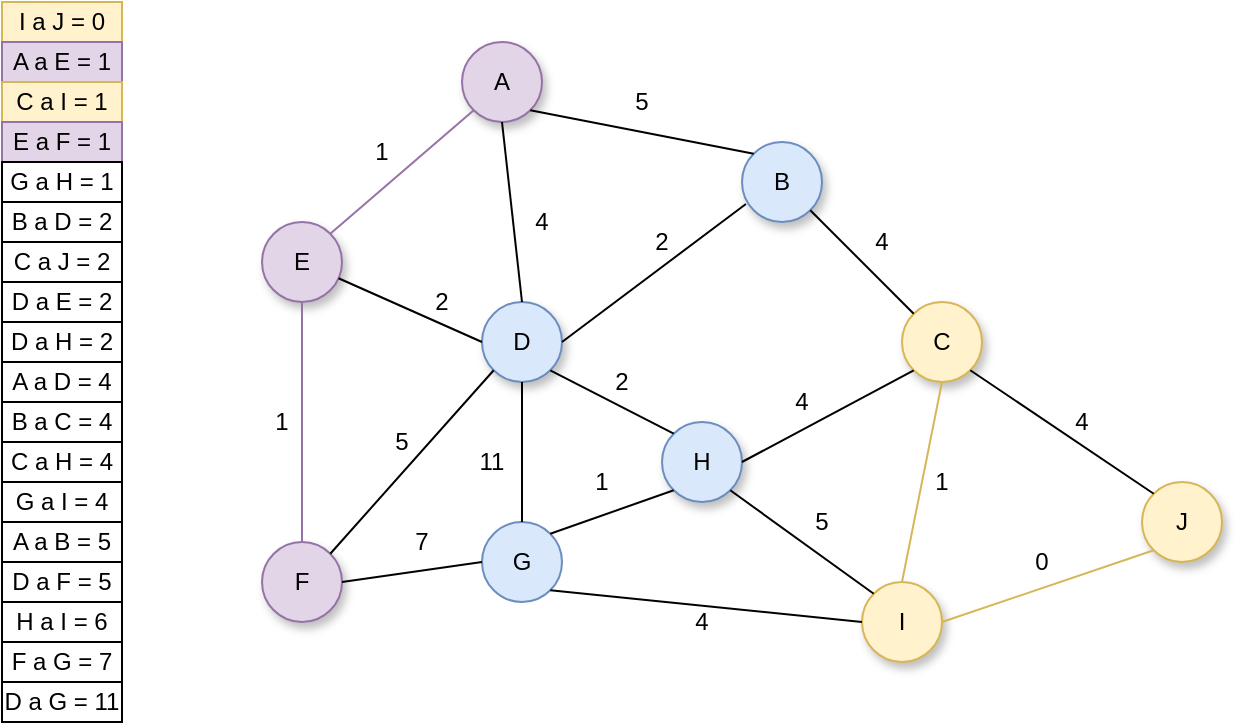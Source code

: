 <mxfile version="13.3.9" type="device"><diagram id="WfM65lhACO_H__CKuHZ-" name="Página-1"><mxGraphModel dx="835" dy="406" grid="1" gridSize="10" guides="1" tooltips="1" connect="1" arrows="1" fold="1" page="1" pageScale="1" pageWidth="850" pageHeight="1100" math="0" shadow="0"><root><mxCell id="0"/><mxCell id="1" parent="0"/><mxCell id="Jac7VLMFXZO0448CB0tv-1" value="" style="ellipse;whiteSpace=wrap;html=1;aspect=fixed;fillColor=#e1d5e7;strokeColor=#9673a6;shadow=1;" parent="1" vertex="1"><mxGeometry x="420" y="430" width="40" height="40" as="geometry"/></mxCell><mxCell id="Jac7VLMFXZO0448CB0tv-2" value="A" style="text;html=1;strokeColor=none;fillColor=none;align=center;verticalAlign=middle;whiteSpace=wrap;rounded=0;shadow=0;" parent="1" vertex="1"><mxGeometry x="430" y="440" width="20" height="20" as="geometry"/></mxCell><mxCell id="Jac7VLMFXZO0448CB0tv-3" value="" style="ellipse;whiteSpace=wrap;html=1;aspect=fixed;fillColor=#dae8fc;strokeColor=#6c8ebf;shadow=1;" parent="1" vertex="1"><mxGeometry x="560" y="480" width="40" height="40" as="geometry"/></mxCell><mxCell id="Jac7VLMFXZO0448CB0tv-4" value="B" style="text;html=1;strokeColor=none;fillColor=none;align=center;verticalAlign=middle;whiteSpace=wrap;rounded=0;shadow=0;" parent="1" vertex="1"><mxGeometry x="570" y="490" width="20" height="20" as="geometry"/></mxCell><mxCell id="Jac7VLMFXZO0448CB0tv-5" value="" style="ellipse;whiteSpace=wrap;html=1;aspect=fixed;fillColor=#e1d5e7;strokeColor=#9673a6;shadow=1;" parent="1" vertex="1"><mxGeometry x="320" y="520" width="40" height="40" as="geometry"/></mxCell><mxCell id="Jac7VLMFXZO0448CB0tv-6" value="E" style="text;html=1;strokeColor=none;fillColor=none;align=center;verticalAlign=middle;whiteSpace=wrap;rounded=0;shadow=0;" parent="1" vertex="1"><mxGeometry x="330" y="530" width="20" height="20" as="geometry"/></mxCell><mxCell id="Jac7VLMFXZO0448CB0tv-7" value="" style="ellipse;whiteSpace=wrap;html=1;aspect=fixed;fillColor=#dae8fc;strokeColor=#6c8ebf;shadow=1;" parent="1" vertex="1"><mxGeometry x="430" y="560" width="40" height="40" as="geometry"/></mxCell><mxCell id="Jac7VLMFXZO0448CB0tv-8" value="D" style="text;html=1;strokeColor=none;fillColor=none;align=center;verticalAlign=middle;whiteSpace=wrap;rounded=0;shadow=0;" parent="1" vertex="1"><mxGeometry x="440" y="570" width="20" height="20" as="geometry"/></mxCell><mxCell id="Jac7VLMFXZO0448CB0tv-9" value="" style="ellipse;whiteSpace=wrap;html=1;aspect=fixed;fillColor=#e1d5e7;strokeColor=#9673a6;shadow=1;" parent="1" vertex="1"><mxGeometry x="320" y="680" width="40" height="40" as="geometry"/></mxCell><mxCell id="Jac7VLMFXZO0448CB0tv-10" value="F" style="text;html=1;strokeColor=none;fillColor=none;align=center;verticalAlign=middle;whiteSpace=wrap;rounded=0;shadow=0;" parent="1" vertex="1"><mxGeometry x="330" y="690" width="20" height="20" as="geometry"/></mxCell><mxCell id="Jac7VLMFXZO0448CB0tv-11" value="" style="ellipse;whiteSpace=wrap;html=1;aspect=fixed;fillColor=#dae8fc;strokeColor=#6c8ebf;shadow=0;" parent="1" vertex="1"><mxGeometry x="430" y="670" width="40" height="40" as="geometry"/></mxCell><mxCell id="Jac7VLMFXZO0448CB0tv-12" value="G" style="text;html=1;strokeColor=none;fillColor=none;align=center;verticalAlign=middle;whiteSpace=wrap;rounded=0;shadow=1;" parent="1" vertex="1"><mxGeometry x="440" y="680" width="20" height="20" as="geometry"/></mxCell><mxCell id="Jac7VLMFXZO0448CB0tv-13" value="" style="ellipse;whiteSpace=wrap;html=1;aspect=fixed;fillColor=#dae8fc;strokeColor=#6c8ebf;shadow=1;" parent="1" vertex="1"><mxGeometry x="520" y="620" width="40" height="40" as="geometry"/></mxCell><mxCell id="Jac7VLMFXZO0448CB0tv-14" value="H" style="text;html=1;strokeColor=none;fillColor=none;align=center;verticalAlign=middle;whiteSpace=wrap;rounded=0;shadow=0;" parent="1" vertex="1"><mxGeometry x="530" y="630" width="20" height="20" as="geometry"/></mxCell><mxCell id="Jac7VLMFXZO0448CB0tv-15" value="" style="ellipse;whiteSpace=wrap;html=1;aspect=fixed;fillColor=#fff2cc;strokeColor=#d6b656;shadow=1;" parent="1" vertex="1"><mxGeometry x="640" y="560" width="40" height="40" as="geometry"/></mxCell><mxCell id="Jac7VLMFXZO0448CB0tv-16" value="C" style="text;html=1;strokeColor=none;fillColor=none;align=center;verticalAlign=middle;whiteSpace=wrap;rounded=0;shadow=1;" parent="1" vertex="1"><mxGeometry x="650" y="570" width="20" height="20" as="geometry"/></mxCell><mxCell id="Jac7VLMFXZO0448CB0tv-17" value="" style="ellipse;whiteSpace=wrap;html=1;aspect=fixed;fillColor=#fff2cc;strokeColor=#d6b656;shadow=1;" parent="1" vertex="1"><mxGeometry x="620" y="700" width="40" height="40" as="geometry"/></mxCell><mxCell id="Jac7VLMFXZO0448CB0tv-18" value="I" style="text;html=1;strokeColor=none;fillColor=none;align=center;verticalAlign=middle;whiteSpace=wrap;rounded=0;shadow=1;" parent="1" vertex="1"><mxGeometry x="630" y="710" width="20" height="20" as="geometry"/></mxCell><mxCell id="Jac7VLMFXZO0448CB0tv-19" value="" style="ellipse;whiteSpace=wrap;html=1;aspect=fixed;fillColor=#fff2cc;strokeColor=#d6b656;shadow=1;" parent="1" vertex="1"><mxGeometry x="760" y="650" width="40" height="40" as="geometry"/></mxCell><mxCell id="Jac7VLMFXZO0448CB0tv-20" value="J" style="text;html=1;strokeColor=none;fillColor=none;align=center;verticalAlign=middle;whiteSpace=wrap;rounded=0;shadow=1;" parent="1" vertex="1"><mxGeometry x="770" y="660" width="20" height="20" as="geometry"/></mxCell><mxCell id="Jac7VLMFXZO0448CB0tv-21" value="" style="endArrow=none;html=1;entryX=0;entryY=1;entryDx=0;entryDy=0;exitX=1;exitY=0;exitDx=0;exitDy=0;shadow=0;fillColor=#e1d5e7;strokeColor=#9673a6;" parent="1" source="Jac7VLMFXZO0448CB0tv-5" target="Jac7VLMFXZO0448CB0tv-1" edge="1"><mxGeometry width="50" height="50" relative="1" as="geometry"><mxPoint x="425" y="540" as="sourcePoint"/><mxPoint x="475" y="490" as="targetPoint"/></mxGeometry></mxCell><mxCell id="Jac7VLMFXZO0448CB0tv-22" value="" style="endArrow=none;html=1;entryX=0;entryY=0.5;entryDx=0;entryDy=0;shadow=0;" parent="1" source="Jac7VLMFXZO0448CB0tv-5" target="Jac7VLMFXZO0448CB0tv-7" edge="1"><mxGeometry width="50" height="50" relative="1" as="geometry"><mxPoint x="390" y="554" as="sourcePoint"/><mxPoint x="540" y="550" as="targetPoint"/></mxGeometry></mxCell><mxCell id="Jac7VLMFXZO0448CB0tv-23" value="" style="endArrow=none;html=1;exitX=1;exitY=0.5;exitDx=0;exitDy=0;entryX=0.049;entryY=0.775;entryDx=0;entryDy=0;entryPerimeter=0;shadow=0;" parent="1" source="Jac7VLMFXZO0448CB0tv-7" target="Jac7VLMFXZO0448CB0tv-3" edge="1"><mxGeometry width="50" height="50" relative="1" as="geometry"><mxPoint x="490" y="600" as="sourcePoint"/><mxPoint x="540" y="550" as="targetPoint"/></mxGeometry></mxCell><mxCell id="Jac7VLMFXZO0448CB0tv-26" value="" style="endArrow=none;html=1;exitX=0.5;exitY=1;exitDx=0;exitDy=0;entryX=0.5;entryY=0;entryDx=0;entryDy=0;shadow=0;fillColor=#e1d5e7;strokeColor=#9673a6;" parent="1" source="Jac7VLMFXZO0448CB0tv-5" target="Jac7VLMFXZO0448CB0tv-9" edge="1"><mxGeometry width="50" height="50" relative="1" as="geometry"><mxPoint x="490" y="600" as="sourcePoint"/><mxPoint x="540" y="550" as="targetPoint"/></mxGeometry></mxCell><mxCell id="Jac7VLMFXZO0448CB0tv-30" value="" style="endArrow=none;html=1;exitX=1;exitY=0;exitDx=0;exitDy=0;entryX=0;entryY=1;entryDx=0;entryDy=0;shadow=0;" parent="1" source="Jac7VLMFXZO0448CB0tv-11" target="Jac7VLMFXZO0448CB0tv-13" edge="1"><mxGeometry width="50" height="50" relative="1" as="geometry"><mxPoint x="490" y="600" as="sourcePoint"/><mxPoint x="540" y="550" as="targetPoint"/></mxGeometry></mxCell><mxCell id="Jac7VLMFXZO0448CB0tv-31" value="" style="endArrow=none;html=1;entryX=0;entryY=0;entryDx=0;entryDy=0;exitX=1;exitY=1;exitDx=0;exitDy=0;shadow=0;" parent="1" source="Jac7VLMFXZO0448CB0tv-7" target="Jac7VLMFXZO0448CB0tv-13" edge="1"><mxGeometry width="50" height="50" relative="1" as="geometry"><mxPoint x="467" y="616" as="sourcePoint"/><mxPoint x="540" y="550" as="targetPoint"/></mxGeometry></mxCell><mxCell id="Jac7VLMFXZO0448CB0tv-33" value="" style="endArrow=none;html=1;entryX=0;entryY=0;entryDx=0;entryDy=0;exitX=1;exitY=1;exitDx=0;exitDy=0;shadow=0;" parent="1" source="Jac7VLMFXZO0448CB0tv-3" target="Jac7VLMFXZO0448CB0tv-15" edge="1"><mxGeometry width="50" height="50" relative="1" as="geometry"><mxPoint x="490" y="600" as="sourcePoint"/><mxPoint x="540" y="550" as="targetPoint"/></mxGeometry></mxCell><mxCell id="Jac7VLMFXZO0448CB0tv-36" value="" style="endArrow=none;html=1;exitX=0.5;exitY=0;exitDx=0;exitDy=0;entryX=0.5;entryY=1;entryDx=0;entryDy=0;shadow=0;fillColor=#fff2cc;strokeColor=#d6b656;" parent="1" source="Jac7VLMFXZO0448CB0tv-17" target="Jac7VLMFXZO0448CB0tv-15" edge="1"><mxGeometry width="50" height="50" relative="1" as="geometry"><mxPoint x="490" y="620" as="sourcePoint"/><mxPoint x="540" y="570" as="targetPoint"/></mxGeometry></mxCell><mxCell id="Jac7VLMFXZO0448CB0tv-37" value="" style="endArrow=none;html=1;exitX=1;exitY=0.5;exitDx=0;exitDy=0;entryX=0;entryY=1;entryDx=0;entryDy=0;shadow=0;fillColor=#fff2cc;strokeColor=#d6b656;" parent="1" source="Jac7VLMFXZO0448CB0tv-17" target="Jac7VLMFXZO0448CB0tv-19" edge="1"><mxGeometry width="50" height="50" relative="1" as="geometry"><mxPoint x="570" y="620" as="sourcePoint"/><mxPoint x="620" y="570" as="targetPoint"/></mxGeometry></mxCell><mxCell id="Jac7VLMFXZO0448CB0tv-39" value="1" style="text;html=1;strokeColor=none;fillColor=none;align=center;verticalAlign=middle;whiteSpace=wrap;rounded=0;shadow=0;" parent="1" vertex="1"><mxGeometry x="370" y="480" width="20" height="10" as="geometry"/></mxCell><mxCell id="Jac7VLMFXZO0448CB0tv-40" value="2" style="text;html=1;strokeColor=none;fillColor=none;align=center;verticalAlign=middle;whiteSpace=wrap;rounded=0;shadow=0;" parent="1" vertex="1"><mxGeometry x="400" y="550" width="20" height="20" as="geometry"/></mxCell><mxCell id="Jac7VLMFXZO0448CB0tv-44" value="2" style="text;html=1;strokeColor=none;fillColor=none;align=center;verticalAlign=middle;whiteSpace=wrap;rounded=0;shadow=0;" parent="1" vertex="1"><mxGeometry x="510" y="520" width="20" height="20" as="geometry"/></mxCell><mxCell id="Jac7VLMFXZO0448CB0tv-45" value="1&lt;span style=&quot;color: rgba(0 , 0 , 0 , 0) ; font-family: monospace ; font-size: 0px&quot;&gt;%3CmxGraphModel%3E%3Croot%3E%3CmxCell%20id%3D%220%22%2F%3E%3CmxCell%20id%3D%221%22%20parent%3D%220%22%2F%3E%3CmxCell%20id%3D%222%22%20value%3D%225%26lt%3Bspan%20style%3D%26quot%3Bcolor%3A%20rgba(0%20%2C%200%20%2C%200%20%2C%200)%20%3B%20font-family%3A%20monospace%20%3B%20font-size%3A%200px%26quot%3B%26gt%3B%253CmxGraphModel%253E%253Croot%253E%253CmxCell%2520id%253D%25220%2522%252F%253E%253CmxCell%2520id%253D%25221%2522%2520parent%253D%25220%2522%252F%253E%253CmxCell%2520id%253D%25222%2522%2520value%253D%25222%2522%2520style%253D%2522text%253Bhtml%253D1%253BstrokeColor%253Dnone%253BfillColor%253Dnone%253Balign%253Dcenter%253BverticalAlign%253Dmiddle%253BwhiteSpace%253Dwrap%253Brounded%253D0%253B%2522%2520vertex%253D%25221%2522%2520parent%253D%25221%2522%253E%253CmxGeometry%2520x%253D%2522400%2522%2520y%253D%2522550%2522%2520width%253D%252220%2522%2520height%253D%252220%2522%2520as%253D%2522geometry%2522%252F%253E%253C%252FmxCell%253E%253C%252Froot%253E%253C%252FmxGraphModel%253E%26lt%3B%2Fspan%26gt%3B%22%20style%3D%22text%3Bhtml%3D1%3BstrokeColor%3Dnone%3BfillColor%3Dnone%3Balign%3Dcenter%3BverticalAlign%3Dmiddle%3BwhiteSpace%3Dwrap%3Brounded%3D0%3B%22%20vertex%3D%221%22%20parent%3D%221%22%3E%3CmxGeometry%20x%3D%22500%22%20y%3D%22460%22%20width%3D%2220%22%20height%3D%2220%22%20as%3D%22geometry%22%2F%3E%3C%2FmxCell%3E%3C%2Froot%3E%3C%2FmxGraphModel%3E&lt;/span&gt;" style="text;html=1;strokeColor=none;fillColor=none;align=center;verticalAlign=middle;whiteSpace=wrap;rounded=0;shadow=0;" parent="1" vertex="1"><mxGeometry x="320" y="610" width="20" height="20" as="geometry"/></mxCell><mxCell id="Jac7VLMFXZO0448CB0tv-49" value="2" style="text;html=1;strokeColor=none;fillColor=none;align=center;verticalAlign=middle;whiteSpace=wrap;rounded=0;shadow=0;" parent="1" vertex="1"><mxGeometry x="490" y="590" width="20" height="20" as="geometry"/></mxCell><mxCell id="Jac7VLMFXZO0448CB0tv-50" value="1" style="text;html=1;strokeColor=none;fillColor=none;align=center;verticalAlign=middle;whiteSpace=wrap;rounded=0;shadow=0;" parent="1" vertex="1"><mxGeometry x="480" y="640" width="20" height="20" as="geometry"/></mxCell><mxCell id="Jac7VLMFXZO0448CB0tv-54" value="4" style="text;html=1;strokeColor=none;fillColor=none;align=center;verticalAlign=middle;whiteSpace=wrap;rounded=0;shadow=0;" parent="1" vertex="1"><mxGeometry x="620" y="520" width="20" height="20" as="geometry"/></mxCell><mxCell id="Jac7VLMFXZO0448CB0tv-55" value="1" style="text;html=1;strokeColor=none;fillColor=none;align=center;verticalAlign=middle;whiteSpace=wrap;rounded=0;shadow=0;" parent="1" vertex="1"><mxGeometry x="650" y="640" width="20" height="20" as="geometry"/></mxCell><mxCell id="Jac7VLMFXZO0448CB0tv-56" value="0" style="text;html=1;strokeColor=none;fillColor=none;align=center;verticalAlign=middle;whiteSpace=wrap;rounded=0;shadow=0;" parent="1" vertex="1"><mxGeometry x="700" y="680" width="20" height="20" as="geometry"/></mxCell><mxCell id="bVVyVDhJJn6dIHTh-oWF-1" value="" style="endArrow=none;html=1;exitX=0.5;exitY=0;exitDx=0;exitDy=0;entryX=0.5;entryY=1;entryDx=0;entryDy=0;" edge="1" parent="1" source="Jac7VLMFXZO0448CB0tv-7" target="Jac7VLMFXZO0448CB0tv-1"><mxGeometry width="50" height="50" relative="1" as="geometry"><mxPoint x="510" y="590" as="sourcePoint"/><mxPoint x="560" y="540" as="targetPoint"/></mxGeometry></mxCell><mxCell id="bVVyVDhJJn6dIHTh-oWF-2" value="" style="endArrow=none;html=1;exitX=1;exitY=1;exitDx=0;exitDy=0;entryX=0;entryY=0;entryDx=0;entryDy=0;" edge="1" parent="1" source="Jac7VLMFXZO0448CB0tv-1" target="Jac7VLMFXZO0448CB0tv-3"><mxGeometry width="50" height="50" relative="1" as="geometry"><mxPoint x="510" y="590" as="sourcePoint"/><mxPoint x="560" y="540" as="targetPoint"/></mxGeometry></mxCell><mxCell id="bVVyVDhJJn6dIHTh-oWF-3" value="" style="endArrow=none;html=1;exitX=1;exitY=0.5;exitDx=0;exitDy=0;entryX=0;entryY=0.5;entryDx=0;entryDy=0;" edge="1" parent="1" source="Jac7VLMFXZO0448CB0tv-9" target="Jac7VLMFXZO0448CB0tv-11"><mxGeometry width="50" height="50" relative="1" as="geometry"><mxPoint x="510" y="590" as="sourcePoint"/><mxPoint x="560" y="540" as="targetPoint"/></mxGeometry></mxCell><mxCell id="bVVyVDhJJn6dIHTh-oWF-4" value="" style="endArrow=none;html=1;exitX=1;exitY=0;exitDx=0;exitDy=0;entryX=0;entryY=1;entryDx=0;entryDy=0;" edge="1" parent="1" source="Jac7VLMFXZO0448CB0tv-9" target="Jac7VLMFXZO0448CB0tv-7"><mxGeometry width="50" height="50" relative="1" as="geometry"><mxPoint x="510" y="590" as="sourcePoint"/><mxPoint x="560" y="540" as="targetPoint"/></mxGeometry></mxCell><mxCell id="bVVyVDhJJn6dIHTh-oWF-5" value="" style="endArrow=none;html=1;exitX=0.5;exitY=0;exitDx=0;exitDy=0;entryX=0.5;entryY=1;entryDx=0;entryDy=0;" edge="1" parent="1" source="Jac7VLMFXZO0448CB0tv-11" target="Jac7VLMFXZO0448CB0tv-7"><mxGeometry width="50" height="50" relative="1" as="geometry"><mxPoint x="510" y="590" as="sourcePoint"/><mxPoint x="560" y="540" as="targetPoint"/></mxGeometry></mxCell><mxCell id="bVVyVDhJJn6dIHTh-oWF-6" value="" style="endArrow=none;html=1;exitX=1;exitY=0.5;exitDx=0;exitDy=0;entryX=0;entryY=1;entryDx=0;entryDy=0;" edge="1" parent="1" source="Jac7VLMFXZO0448CB0tv-13" target="Jac7VLMFXZO0448CB0tv-15"><mxGeometry width="50" height="50" relative="1" as="geometry"><mxPoint x="510" y="590" as="sourcePoint"/><mxPoint x="560" y="540" as="targetPoint"/></mxGeometry></mxCell><mxCell id="bVVyVDhJJn6dIHTh-oWF-7" value="" style="endArrow=none;html=1;exitX=1;exitY=1;exitDx=0;exitDy=0;entryX=0;entryY=0.5;entryDx=0;entryDy=0;" edge="1" parent="1" source="Jac7VLMFXZO0448CB0tv-11" target="Jac7VLMFXZO0448CB0tv-17"><mxGeometry width="50" height="50" relative="1" as="geometry"><mxPoint x="510" y="590" as="sourcePoint"/><mxPoint x="560" y="540" as="targetPoint"/></mxGeometry></mxCell><mxCell id="bVVyVDhJJn6dIHTh-oWF-8" value="" style="endArrow=none;html=1;exitX=1;exitY=1;exitDx=0;exitDy=0;entryX=0;entryY=0;entryDx=0;entryDy=0;" edge="1" parent="1" source="Jac7VLMFXZO0448CB0tv-13" target="Jac7VLMFXZO0448CB0tv-17"><mxGeometry width="50" height="50" relative="1" as="geometry"><mxPoint x="510" y="590" as="sourcePoint"/><mxPoint x="560" y="540" as="targetPoint"/></mxGeometry></mxCell><mxCell id="bVVyVDhJJn6dIHTh-oWF-9" value="" style="endArrow=none;html=1;exitX=1;exitY=1;exitDx=0;exitDy=0;entryX=0;entryY=0;entryDx=0;entryDy=0;" edge="1" parent="1" source="Jac7VLMFXZO0448CB0tv-15" target="Jac7VLMFXZO0448CB0tv-19"><mxGeometry width="50" height="50" relative="1" as="geometry"><mxPoint x="510" y="590" as="sourcePoint"/><mxPoint x="560" y="540" as="targetPoint"/></mxGeometry></mxCell><mxCell id="bVVyVDhJJn6dIHTh-oWF-10" value="4" style="text;html=1;strokeColor=none;fillColor=none;align=center;verticalAlign=middle;whiteSpace=wrap;rounded=0;shadow=0;" vertex="1" parent="1"><mxGeometry x="450" y="510" width="20" height="20" as="geometry"/></mxCell><mxCell id="bVVyVDhJJn6dIHTh-oWF-11" value="5" style="text;html=1;strokeColor=none;fillColor=none;align=center;verticalAlign=middle;whiteSpace=wrap;rounded=0;shadow=0;" vertex="1" parent="1"><mxGeometry x="500" y="450" width="20" height="20" as="geometry"/></mxCell><mxCell id="bVVyVDhJJn6dIHTh-oWF-12" value="5&lt;span style=&quot;color: rgba(0 , 0 , 0 , 0) ; font-family: monospace ; font-size: 0px&quot;&gt;%3CmxGraphModel%3E%3Croot%3E%3CmxCell%20id%3D%220%22%2F%3E%3CmxCell%20id%3D%221%22%20parent%3D%220%22%2F%3E%3CmxCell%20id%3D%222%22%20value%3D%224%22%20style%3D%22text%3Bhtml%3D1%3BstrokeColor%3Dnone%3BfillColor%3Dnone%3Balign%3Dcenter%3BverticalAlign%3Dmiddle%3BwhiteSpace%3Dwrap%3Brounded%3D0%3Bshadow%3D0%3B%22%20vertex%3D%221%22%20parent%3D%221%22%3E%3CmxGeometry%20x%3D%22450%22%20y%3D%22510%22%20width%3D%2220%22%20height%3D%2220%22%20as%3D%22geometry%22%2F%3E%3C%2FmxCell%3E%3C%2Froot%3E%3C%2FmxGraphModel%3E&lt;/span&gt;" style="text;html=1;strokeColor=none;fillColor=none;align=center;verticalAlign=middle;whiteSpace=wrap;rounded=0;shadow=0;" vertex="1" parent="1"><mxGeometry x="380" y="620" width="20" height="20" as="geometry"/></mxCell><mxCell id="bVVyVDhJJn6dIHTh-oWF-13" value="7" style="text;html=1;strokeColor=none;fillColor=none;align=center;verticalAlign=middle;whiteSpace=wrap;rounded=0;shadow=0;" vertex="1" parent="1"><mxGeometry x="390" y="670" width="20" height="20" as="geometry"/></mxCell><mxCell id="bVVyVDhJJn6dIHTh-oWF-14" value="11" style="text;html=1;strokeColor=none;fillColor=none;align=center;verticalAlign=middle;whiteSpace=wrap;rounded=0;shadow=0;" vertex="1" parent="1"><mxGeometry x="425" y="630" width="20" height="20" as="geometry"/></mxCell><mxCell id="bVVyVDhJJn6dIHTh-oWF-15" value="4" style="text;html=1;strokeColor=none;fillColor=none;align=center;verticalAlign=middle;whiteSpace=wrap;rounded=0;shadow=0;" vertex="1" parent="1"><mxGeometry x="580" y="600" width="20" height="20" as="geometry"/></mxCell><mxCell id="bVVyVDhJJn6dIHTh-oWF-16" value="4" style="text;html=1;strokeColor=none;fillColor=none;align=center;verticalAlign=middle;whiteSpace=wrap;rounded=0;shadow=0;" vertex="1" parent="1"><mxGeometry x="530" y="710" width="20" height="20" as="geometry"/></mxCell><mxCell id="bVVyVDhJJn6dIHTh-oWF-17" value="5" style="text;html=1;strokeColor=none;fillColor=none;align=center;verticalAlign=middle;whiteSpace=wrap;rounded=0;shadow=0;" vertex="1" parent="1"><mxGeometry x="590" y="660" width="20" height="20" as="geometry"/></mxCell><mxCell id="bVVyVDhJJn6dIHTh-oWF-18" value="4" style="text;html=1;strokeColor=none;fillColor=none;align=center;verticalAlign=middle;whiteSpace=wrap;rounded=0;shadow=0;" vertex="1" parent="1"><mxGeometry x="720" y="610" width="20" height="20" as="geometry"/></mxCell><mxCell id="bVVyVDhJJn6dIHTh-oWF-21" value="" style="shape=table;html=1;whiteSpace=wrap;startSize=0;container=1;collapsible=0;childLayout=tableLayout;fillColor=#fff2cc;strokeColor=#d6b656;" vertex="1" parent="1"><mxGeometry x="190" y="410" width="60" height="20" as="geometry"/></mxCell><mxCell id="bVVyVDhJJn6dIHTh-oWF-22" value="" style="shape=partialRectangle;html=1;whiteSpace=wrap;collapsible=0;dropTarget=0;pointerEvents=0;fillColor=none;top=0;left=0;bottom=0;right=0;points=[[0,0.5],[1,0.5]];portConstraint=eastwest;" vertex="1" parent="bVVyVDhJJn6dIHTh-oWF-21"><mxGeometry width="60" height="20" as="geometry"/></mxCell><mxCell id="bVVyVDhJJn6dIHTh-oWF-23" value="I a J = 0" style="shape=partialRectangle;html=1;whiteSpace=wrap;connectable=0;overflow=hidden;fillColor=none;top=0;left=0;bottom=0;right=0;" vertex="1" parent="bVVyVDhJJn6dIHTh-oWF-22"><mxGeometry width="60" height="20" as="geometry"/></mxCell><mxCell id="bVVyVDhJJn6dIHTh-oWF-25" value="" style="shape=table;html=1;whiteSpace=wrap;startSize=0;container=1;collapsible=0;childLayout=tableLayout;fillColor=#e1d5e7;strokeColor=#9673a6;" vertex="1" parent="1"><mxGeometry x="190" y="430" width="60" height="20" as="geometry"/></mxCell><mxCell id="bVVyVDhJJn6dIHTh-oWF-26" value="" style="shape=partialRectangle;html=1;whiteSpace=wrap;collapsible=0;dropTarget=0;pointerEvents=0;fillColor=none;top=0;left=0;bottom=0;right=0;points=[[0,0.5],[1,0.5]];portConstraint=eastwest;" vertex="1" parent="bVVyVDhJJn6dIHTh-oWF-25"><mxGeometry width="60" height="20" as="geometry"/></mxCell><mxCell id="bVVyVDhJJn6dIHTh-oWF-27" value="A a E = 1" style="shape=partialRectangle;html=1;whiteSpace=wrap;connectable=0;overflow=hidden;fillColor=none;top=0;left=0;bottom=0;right=0;" vertex="1" parent="bVVyVDhJJn6dIHTh-oWF-26"><mxGeometry width="60" height="20" as="geometry"/></mxCell><mxCell id="bVVyVDhJJn6dIHTh-oWF-30" value="" style="shape=table;html=1;whiteSpace=wrap;startSize=0;container=1;collapsible=0;childLayout=tableLayout;fillColor=#fff2cc;strokeColor=#d6b656;" vertex="1" parent="1"><mxGeometry x="190" y="450" width="60" height="20" as="geometry"/></mxCell><mxCell id="bVVyVDhJJn6dIHTh-oWF-31" value="" style="shape=partialRectangle;html=1;whiteSpace=wrap;collapsible=0;dropTarget=0;pointerEvents=0;fillColor=none;top=0;left=0;bottom=0;right=0;points=[[0,0.5],[1,0.5]];portConstraint=eastwest;" vertex="1" parent="bVVyVDhJJn6dIHTh-oWF-30"><mxGeometry width="60" height="20" as="geometry"/></mxCell><mxCell id="bVVyVDhJJn6dIHTh-oWF-32" value="C a I = 1" style="shape=partialRectangle;html=1;whiteSpace=wrap;connectable=0;overflow=hidden;fillColor=none;top=0;left=0;bottom=0;right=0;" vertex="1" parent="bVVyVDhJJn6dIHTh-oWF-31"><mxGeometry width="60" height="20" as="geometry"/></mxCell><mxCell id="bVVyVDhJJn6dIHTh-oWF-33" value="" style="shape=table;html=1;whiteSpace=wrap;startSize=0;container=1;collapsible=0;childLayout=tableLayout;fillColor=#e1d5e7;strokeColor=#9673a6;" vertex="1" parent="1"><mxGeometry x="190" y="470" width="60" height="20" as="geometry"/></mxCell><mxCell id="bVVyVDhJJn6dIHTh-oWF-34" value="" style="shape=partialRectangle;html=1;whiteSpace=wrap;collapsible=0;dropTarget=0;pointerEvents=0;fillColor=none;top=0;left=0;bottom=0;right=0;points=[[0,0.5],[1,0.5]];portConstraint=eastwest;" vertex="1" parent="bVVyVDhJJn6dIHTh-oWF-33"><mxGeometry width="60" height="20" as="geometry"/></mxCell><mxCell id="bVVyVDhJJn6dIHTh-oWF-35" value="E a F = 1" style="shape=partialRectangle;html=1;whiteSpace=wrap;connectable=0;overflow=hidden;fillColor=none;top=0;left=0;bottom=0;right=0;" vertex="1" parent="bVVyVDhJJn6dIHTh-oWF-34"><mxGeometry width="60" height="20" as="geometry"/></mxCell><mxCell id="bVVyVDhJJn6dIHTh-oWF-36" value="" style="shape=table;html=1;whiteSpace=wrap;startSize=0;container=1;collapsible=0;childLayout=tableLayout;" vertex="1" parent="1"><mxGeometry x="190" y="490" width="60" height="20" as="geometry"/></mxCell><mxCell id="bVVyVDhJJn6dIHTh-oWF-37" value="" style="shape=partialRectangle;html=1;whiteSpace=wrap;collapsible=0;dropTarget=0;pointerEvents=0;fillColor=none;top=0;left=0;bottom=0;right=0;points=[[0,0.5],[1,0.5]];portConstraint=eastwest;" vertex="1" parent="bVVyVDhJJn6dIHTh-oWF-36"><mxGeometry width="60" height="20" as="geometry"/></mxCell><mxCell id="bVVyVDhJJn6dIHTh-oWF-38" value="G a H = 1" style="shape=partialRectangle;html=1;whiteSpace=wrap;connectable=0;overflow=hidden;fillColor=none;top=0;left=0;bottom=0;right=0;" vertex="1" parent="bVVyVDhJJn6dIHTh-oWF-37"><mxGeometry width="60" height="20" as="geometry"/></mxCell><mxCell id="bVVyVDhJJn6dIHTh-oWF-39" value="" style="shape=table;html=1;whiteSpace=wrap;startSize=0;container=1;collapsible=0;childLayout=tableLayout;" vertex="1" parent="1"><mxGeometry x="190" y="510" width="60" height="20" as="geometry"/></mxCell><mxCell id="bVVyVDhJJn6dIHTh-oWF-40" value="" style="shape=partialRectangle;html=1;whiteSpace=wrap;collapsible=0;dropTarget=0;pointerEvents=0;fillColor=none;top=0;left=0;bottom=0;right=0;points=[[0,0.5],[1,0.5]];portConstraint=eastwest;" vertex="1" parent="bVVyVDhJJn6dIHTh-oWF-39"><mxGeometry width="60" height="20" as="geometry"/></mxCell><mxCell id="bVVyVDhJJn6dIHTh-oWF-41" value="B a D = 2" style="shape=partialRectangle;html=1;whiteSpace=wrap;connectable=0;overflow=hidden;fillColor=none;top=0;left=0;bottom=0;right=0;" vertex="1" parent="bVVyVDhJJn6dIHTh-oWF-40"><mxGeometry width="60" height="20" as="geometry"/></mxCell><mxCell id="bVVyVDhJJn6dIHTh-oWF-42" value="" style="shape=table;html=1;whiteSpace=wrap;startSize=0;container=1;collapsible=0;childLayout=tableLayout;" vertex="1" parent="1"><mxGeometry x="190" y="530" width="60" height="20" as="geometry"/></mxCell><mxCell id="bVVyVDhJJn6dIHTh-oWF-43" value="" style="shape=partialRectangle;html=1;whiteSpace=wrap;collapsible=0;dropTarget=0;pointerEvents=0;fillColor=none;top=0;left=0;bottom=0;right=0;points=[[0,0.5],[1,0.5]];portConstraint=eastwest;" vertex="1" parent="bVVyVDhJJn6dIHTh-oWF-42"><mxGeometry width="60" height="20" as="geometry"/></mxCell><mxCell id="bVVyVDhJJn6dIHTh-oWF-44" value="C a J = 2" style="shape=partialRectangle;html=1;whiteSpace=wrap;connectable=0;overflow=hidden;fillColor=none;top=0;left=0;bottom=0;right=0;" vertex="1" parent="bVVyVDhJJn6dIHTh-oWF-43"><mxGeometry width="60" height="20" as="geometry"/></mxCell><mxCell id="bVVyVDhJJn6dIHTh-oWF-45" value="" style="shape=table;html=1;whiteSpace=wrap;startSize=0;container=1;collapsible=0;childLayout=tableLayout;" vertex="1" parent="1"><mxGeometry x="190" y="550" width="60" height="20" as="geometry"/></mxCell><mxCell id="bVVyVDhJJn6dIHTh-oWF-46" value="" style="shape=partialRectangle;html=1;whiteSpace=wrap;collapsible=0;dropTarget=0;pointerEvents=0;fillColor=none;top=0;left=0;bottom=0;right=0;points=[[0,0.5],[1,0.5]];portConstraint=eastwest;" vertex="1" parent="bVVyVDhJJn6dIHTh-oWF-45"><mxGeometry width="60" height="20" as="geometry"/></mxCell><mxCell id="bVVyVDhJJn6dIHTh-oWF-47" value="D a E = 2" style="shape=partialRectangle;html=1;whiteSpace=wrap;connectable=0;overflow=hidden;fillColor=none;top=0;left=0;bottom=0;right=0;" vertex="1" parent="bVVyVDhJJn6dIHTh-oWF-46"><mxGeometry width="60" height="20" as="geometry"/></mxCell><mxCell id="bVVyVDhJJn6dIHTh-oWF-48" value="" style="shape=table;html=1;whiteSpace=wrap;startSize=0;container=1;collapsible=0;childLayout=tableLayout;" vertex="1" parent="1"><mxGeometry x="190" y="570" width="60" height="20" as="geometry"/></mxCell><mxCell id="bVVyVDhJJn6dIHTh-oWF-49" value="" style="shape=partialRectangle;html=1;whiteSpace=wrap;collapsible=0;dropTarget=0;pointerEvents=0;fillColor=none;top=0;left=0;bottom=0;right=0;points=[[0,0.5],[1,0.5]];portConstraint=eastwest;" vertex="1" parent="bVVyVDhJJn6dIHTh-oWF-48"><mxGeometry width="60" height="20" as="geometry"/></mxCell><mxCell id="bVVyVDhJJn6dIHTh-oWF-50" value="D a H = 2" style="shape=partialRectangle;html=1;whiteSpace=wrap;connectable=0;overflow=hidden;fillColor=none;top=0;left=0;bottom=0;right=0;" vertex="1" parent="bVVyVDhJJn6dIHTh-oWF-49"><mxGeometry width="60" height="20" as="geometry"/></mxCell><mxCell id="bVVyVDhJJn6dIHTh-oWF-51" value="" style="shape=table;html=1;whiteSpace=wrap;startSize=0;container=1;collapsible=0;childLayout=tableLayout;" vertex="1" parent="1"><mxGeometry x="190" y="590" width="60" height="20" as="geometry"/></mxCell><mxCell id="bVVyVDhJJn6dIHTh-oWF-52" value="" style="shape=partialRectangle;html=1;whiteSpace=wrap;collapsible=0;dropTarget=0;pointerEvents=0;fillColor=none;top=0;left=0;bottom=0;right=0;points=[[0,0.5],[1,0.5]];portConstraint=eastwest;" vertex="1" parent="bVVyVDhJJn6dIHTh-oWF-51"><mxGeometry width="60" height="20" as="geometry"/></mxCell><mxCell id="bVVyVDhJJn6dIHTh-oWF-53" value="A a D = 4" style="shape=partialRectangle;html=1;whiteSpace=wrap;connectable=0;overflow=hidden;fillColor=none;top=0;left=0;bottom=0;right=0;" vertex="1" parent="bVVyVDhJJn6dIHTh-oWF-52"><mxGeometry width="60" height="20" as="geometry"/></mxCell><mxCell id="bVVyVDhJJn6dIHTh-oWF-54" value="" style="shape=table;html=1;whiteSpace=wrap;startSize=0;container=1;collapsible=0;childLayout=tableLayout;" vertex="1" parent="1"><mxGeometry x="190" y="610" width="60" height="20" as="geometry"/></mxCell><mxCell id="bVVyVDhJJn6dIHTh-oWF-55" value="" style="shape=partialRectangle;html=1;whiteSpace=wrap;collapsible=0;dropTarget=0;pointerEvents=0;fillColor=none;top=0;left=0;bottom=0;right=0;points=[[0,0.5],[1,0.5]];portConstraint=eastwest;" vertex="1" parent="bVVyVDhJJn6dIHTh-oWF-54"><mxGeometry width="60" height="20" as="geometry"/></mxCell><mxCell id="bVVyVDhJJn6dIHTh-oWF-56" value="B a C = 4" style="shape=partialRectangle;html=1;whiteSpace=wrap;connectable=0;overflow=hidden;fillColor=none;top=0;left=0;bottom=0;right=0;" vertex="1" parent="bVVyVDhJJn6dIHTh-oWF-55"><mxGeometry width="60" height="20" as="geometry"/></mxCell><mxCell id="bVVyVDhJJn6dIHTh-oWF-57" value="" style="shape=table;html=1;whiteSpace=wrap;startSize=0;container=1;collapsible=0;childLayout=tableLayout;" vertex="1" parent="1"><mxGeometry x="190" y="630" width="60" height="20" as="geometry"/></mxCell><mxCell id="bVVyVDhJJn6dIHTh-oWF-58" value="" style="shape=partialRectangle;html=1;whiteSpace=wrap;collapsible=0;dropTarget=0;pointerEvents=0;fillColor=none;top=0;left=0;bottom=0;right=0;points=[[0,0.5],[1,0.5]];portConstraint=eastwest;" vertex="1" parent="bVVyVDhJJn6dIHTh-oWF-57"><mxGeometry width="60" height="20" as="geometry"/></mxCell><mxCell id="bVVyVDhJJn6dIHTh-oWF-59" value="C a H = 4" style="shape=partialRectangle;html=1;whiteSpace=wrap;connectable=0;overflow=hidden;fillColor=none;top=0;left=0;bottom=0;right=0;" vertex="1" parent="bVVyVDhJJn6dIHTh-oWF-58"><mxGeometry width="60" height="20" as="geometry"/></mxCell><mxCell id="bVVyVDhJJn6dIHTh-oWF-60" value="" style="shape=table;html=1;whiteSpace=wrap;startSize=0;container=1;collapsible=0;childLayout=tableLayout;" vertex="1" parent="1"><mxGeometry x="190" y="650" width="60" height="20" as="geometry"/></mxCell><mxCell id="bVVyVDhJJn6dIHTh-oWF-61" value="" style="shape=partialRectangle;html=1;whiteSpace=wrap;collapsible=0;dropTarget=0;pointerEvents=0;fillColor=none;top=0;left=0;bottom=0;right=0;points=[[0,0.5],[1,0.5]];portConstraint=eastwest;" vertex="1" parent="bVVyVDhJJn6dIHTh-oWF-60"><mxGeometry width="60" height="20" as="geometry"/></mxCell><mxCell id="bVVyVDhJJn6dIHTh-oWF-62" value="G a I = 4" style="shape=partialRectangle;html=1;whiteSpace=wrap;connectable=0;overflow=hidden;fillColor=none;top=0;left=0;bottom=0;right=0;" vertex="1" parent="bVVyVDhJJn6dIHTh-oWF-61"><mxGeometry width="60" height="20" as="geometry"/></mxCell><mxCell id="bVVyVDhJJn6dIHTh-oWF-63" value="" style="shape=table;html=1;whiteSpace=wrap;startSize=0;container=1;collapsible=0;childLayout=tableLayout;" vertex="1" parent="1"><mxGeometry x="190" y="670" width="60" height="20" as="geometry"/></mxCell><mxCell id="bVVyVDhJJn6dIHTh-oWF-64" value="" style="shape=partialRectangle;html=1;whiteSpace=wrap;collapsible=0;dropTarget=0;pointerEvents=0;fillColor=none;top=0;left=0;bottom=0;right=0;points=[[0,0.5],[1,0.5]];portConstraint=eastwest;" vertex="1" parent="bVVyVDhJJn6dIHTh-oWF-63"><mxGeometry width="60" height="20" as="geometry"/></mxCell><mxCell id="bVVyVDhJJn6dIHTh-oWF-65" value="A a B = 5" style="shape=partialRectangle;html=1;whiteSpace=wrap;connectable=0;overflow=hidden;fillColor=none;top=0;left=0;bottom=0;right=0;" vertex="1" parent="bVVyVDhJJn6dIHTh-oWF-64"><mxGeometry width="60" height="20" as="geometry"/></mxCell><mxCell id="bVVyVDhJJn6dIHTh-oWF-66" value="" style="shape=table;html=1;whiteSpace=wrap;startSize=0;container=1;collapsible=0;childLayout=tableLayout;" vertex="1" parent="1"><mxGeometry x="190" y="690" width="60" height="20" as="geometry"/></mxCell><mxCell id="bVVyVDhJJn6dIHTh-oWF-67" value="" style="shape=partialRectangle;html=1;whiteSpace=wrap;collapsible=0;dropTarget=0;pointerEvents=0;fillColor=none;top=0;left=0;bottom=0;right=0;points=[[0,0.5],[1,0.5]];portConstraint=eastwest;" vertex="1" parent="bVVyVDhJJn6dIHTh-oWF-66"><mxGeometry width="60" height="20" as="geometry"/></mxCell><mxCell id="bVVyVDhJJn6dIHTh-oWF-68" value="D a F = 5" style="shape=partialRectangle;html=1;whiteSpace=wrap;connectable=0;overflow=hidden;fillColor=none;top=0;left=0;bottom=0;right=0;" vertex="1" parent="bVVyVDhJJn6dIHTh-oWF-67"><mxGeometry width="60" height="20" as="geometry"/></mxCell><mxCell id="bVVyVDhJJn6dIHTh-oWF-69" value="" style="shape=table;html=1;whiteSpace=wrap;startSize=0;container=1;collapsible=0;childLayout=tableLayout;" vertex="1" parent="1"><mxGeometry x="190" y="710" width="60" height="20" as="geometry"/></mxCell><mxCell id="bVVyVDhJJn6dIHTh-oWF-70" value="" style="shape=partialRectangle;html=1;whiteSpace=wrap;collapsible=0;dropTarget=0;pointerEvents=0;fillColor=none;top=0;left=0;bottom=0;right=0;points=[[0,0.5],[1,0.5]];portConstraint=eastwest;" vertex="1" parent="bVVyVDhJJn6dIHTh-oWF-69"><mxGeometry width="60" height="20" as="geometry"/></mxCell><mxCell id="bVVyVDhJJn6dIHTh-oWF-71" value="H a I = 6" style="shape=partialRectangle;html=1;whiteSpace=wrap;connectable=0;overflow=hidden;fillColor=none;top=0;left=0;bottom=0;right=0;" vertex="1" parent="bVVyVDhJJn6dIHTh-oWF-70"><mxGeometry width="60" height="20" as="geometry"/></mxCell><mxCell id="bVVyVDhJJn6dIHTh-oWF-72" value="" style="shape=table;html=1;whiteSpace=wrap;startSize=0;container=1;collapsible=0;childLayout=tableLayout;" vertex="1" parent="1"><mxGeometry x="190" y="730" width="60" height="20" as="geometry"/></mxCell><mxCell id="bVVyVDhJJn6dIHTh-oWF-73" value="" style="shape=partialRectangle;html=1;whiteSpace=wrap;collapsible=0;dropTarget=0;pointerEvents=0;fillColor=none;top=0;left=0;bottom=0;right=0;points=[[0,0.5],[1,0.5]];portConstraint=eastwest;" vertex="1" parent="bVVyVDhJJn6dIHTh-oWF-72"><mxGeometry width="60" height="20" as="geometry"/></mxCell><mxCell id="bVVyVDhJJn6dIHTh-oWF-74" value="F a G = 7" style="shape=partialRectangle;html=1;whiteSpace=wrap;connectable=0;overflow=hidden;fillColor=none;top=0;left=0;bottom=0;right=0;" vertex="1" parent="bVVyVDhJJn6dIHTh-oWF-73"><mxGeometry width="60" height="20" as="geometry"/></mxCell><mxCell id="bVVyVDhJJn6dIHTh-oWF-75" value="" style="shape=table;html=1;whiteSpace=wrap;startSize=0;container=1;collapsible=0;childLayout=tableLayout;" vertex="1" parent="1"><mxGeometry x="190" y="750" width="60" height="20" as="geometry"/></mxCell><mxCell id="bVVyVDhJJn6dIHTh-oWF-76" value="" style="shape=partialRectangle;html=1;whiteSpace=wrap;collapsible=0;dropTarget=0;pointerEvents=0;fillColor=none;top=0;left=0;bottom=0;right=0;points=[[0,0.5],[1,0.5]];portConstraint=eastwest;" vertex="1" parent="bVVyVDhJJn6dIHTh-oWF-75"><mxGeometry width="60" height="20" as="geometry"/></mxCell><mxCell id="bVVyVDhJJn6dIHTh-oWF-77" value="D a G = 11" style="shape=partialRectangle;html=1;whiteSpace=wrap;connectable=0;overflow=hidden;fillColor=none;top=0;left=0;bottom=0;right=0;" vertex="1" parent="bVVyVDhJJn6dIHTh-oWF-76"><mxGeometry width="60" height="20" as="geometry"/></mxCell></root></mxGraphModel></diagram></mxfile>